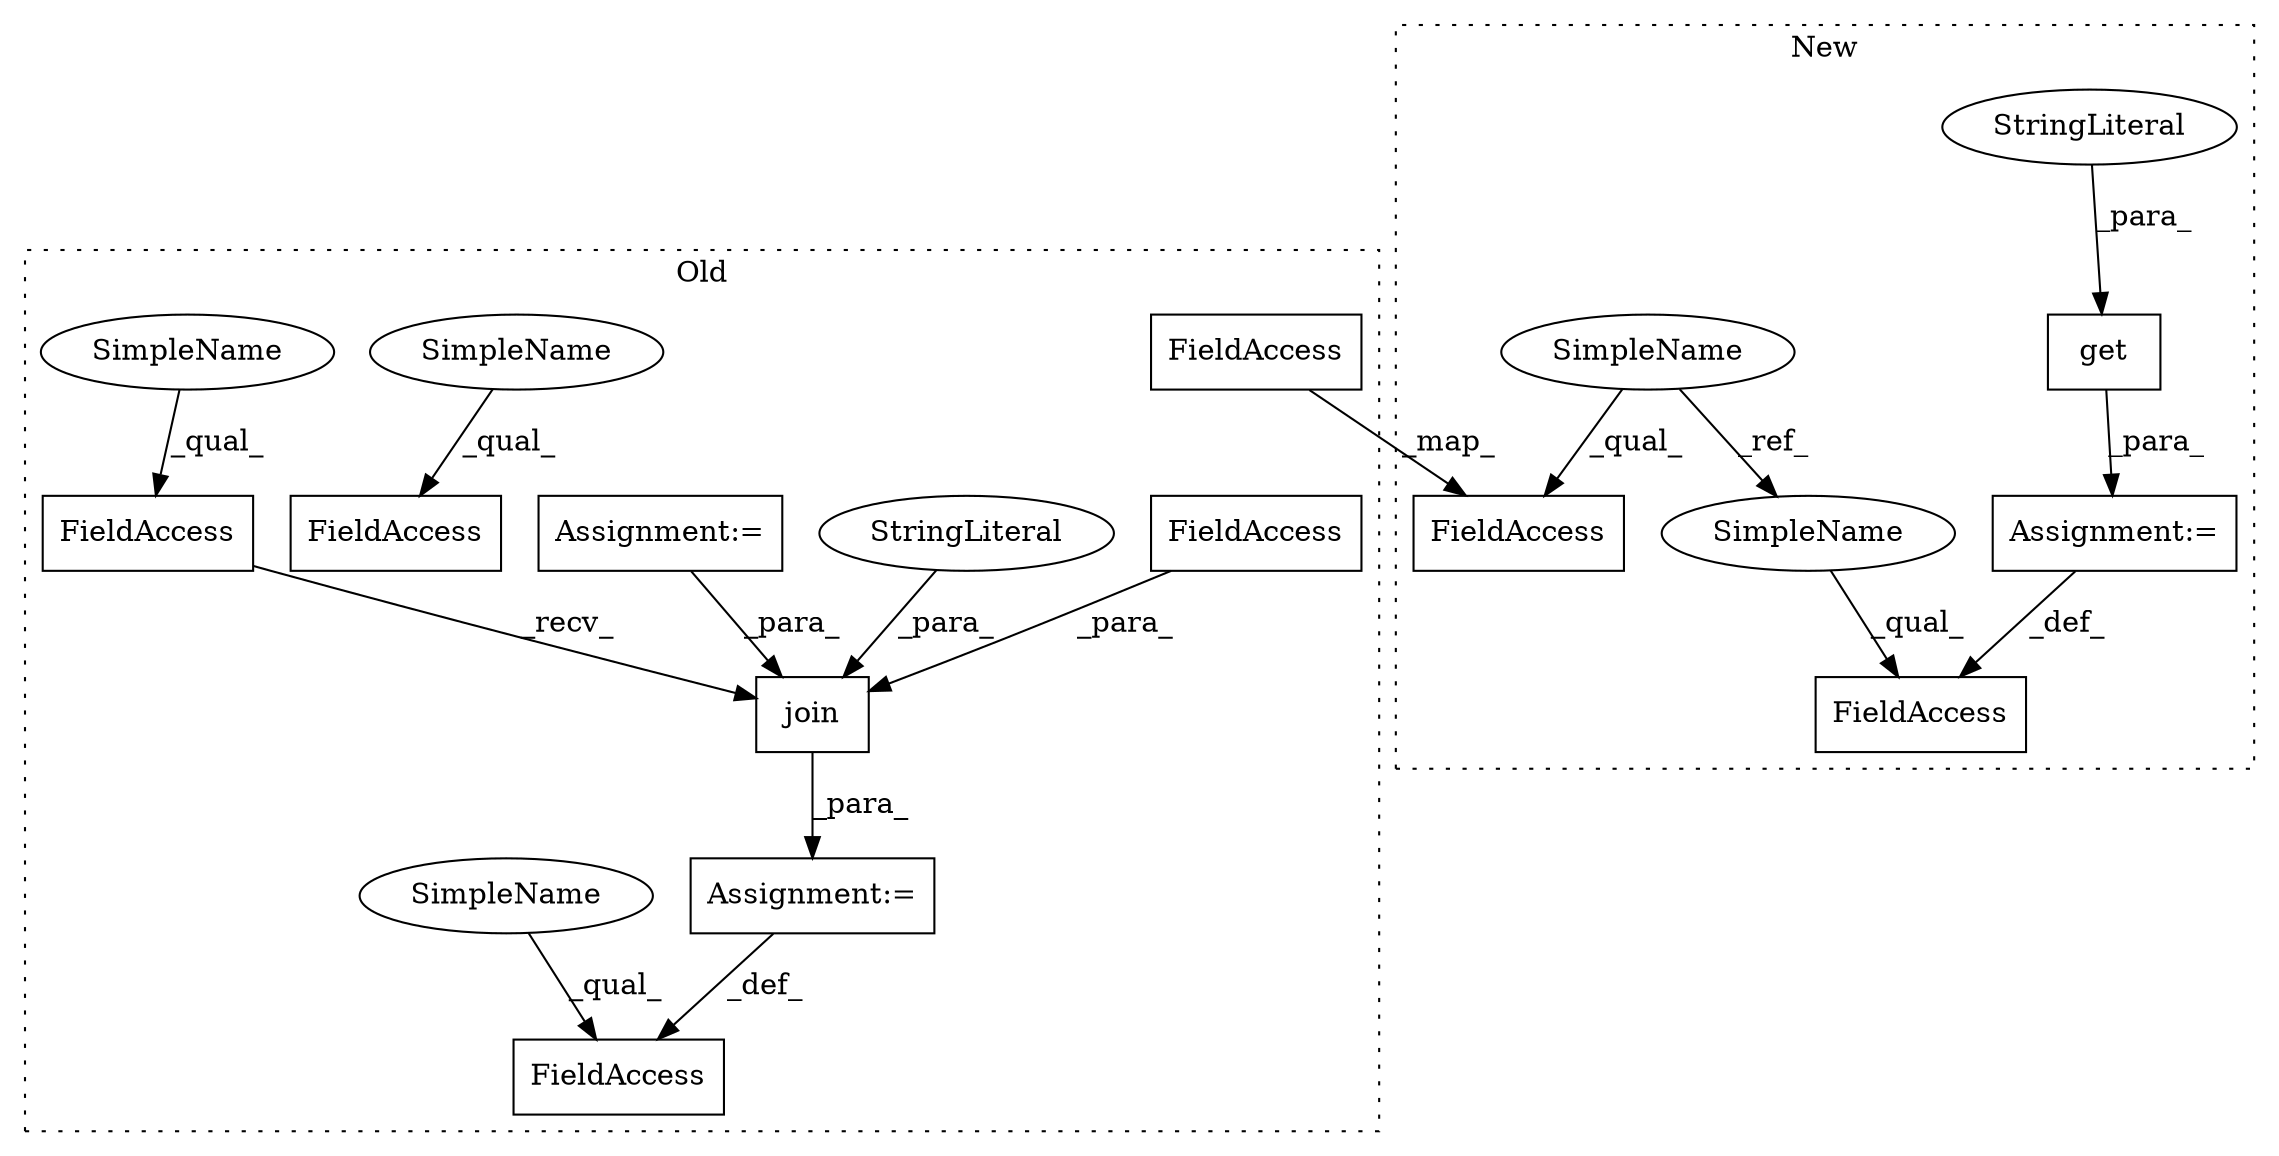 digraph G {
subgraph cluster0 {
1 [label="join" a="32" s="4054,4094" l="5,1" shape="box"];
4 [label="FieldAccess" a="22" s="4046" l="7" shape="box"];
5 [label="Assignment:=" a="7" s="4029" l="1" shape="box"];
6 [label="FieldAccess" a="22" s="4059" l="14" shape="box"];
7 [label="StringLiteral" a="45" s="4074" l="10" shape="ellipse"];
9 [label="FieldAccess" a="22" s="4017" l="12" shape="box"];
10 [label="FieldAccess" a="22" s="4030" l="7" shape="box"];
13 [label="FieldAccess" a="22" s="3839" l="26" shape="box"];
15 [label="Assignment:=" a="7" s="3986" l="1" shape="box"];
17 [label="SimpleName" a="42" s="4030" l="2" shape="ellipse"];
18 [label="SimpleName" a="42" s="4046" l="2" shape="ellipse"];
19 [label="SimpleName" a="42" s="4017" l="4" shape="ellipse"];
label = "Old";
style="dotted";
}
subgraph cluster1 {
2 [label="get" a="32" s="3812,3837" l="4,1" shape="box"];
3 [label="Assignment:=" a="7" s="3807" l="1" shape="box"];
8 [label="StringLiteral" a="45" s="3816" l="16" shape="ellipse"];
11 [label="FieldAccess" a="22" s="3785" l="22" shape="box"];
12 [label="SimpleName" a="42" s="2718" l="4" shape="ellipse"];
14 [label="FieldAccess" a="22" s="3880" l="26" shape="box"];
16 [label="SimpleName" a="42" s="3785" l="4" shape="ellipse"];
label = "New";
style="dotted";
}
1 -> 5 [label="_para_"];
2 -> 3 [label="_para_"];
3 -> 11 [label="_def_"];
4 -> 1 [label="_recv_"];
5 -> 9 [label="_def_"];
6 -> 1 [label="_para_"];
7 -> 1 [label="_para_"];
8 -> 2 [label="_para_"];
12 -> 16 [label="_ref_"];
12 -> 14 [label="_qual_"];
13 -> 14 [label="_map_"];
15 -> 1 [label="_para_"];
16 -> 11 [label="_qual_"];
17 -> 10 [label="_qual_"];
18 -> 4 [label="_qual_"];
19 -> 9 [label="_qual_"];
}